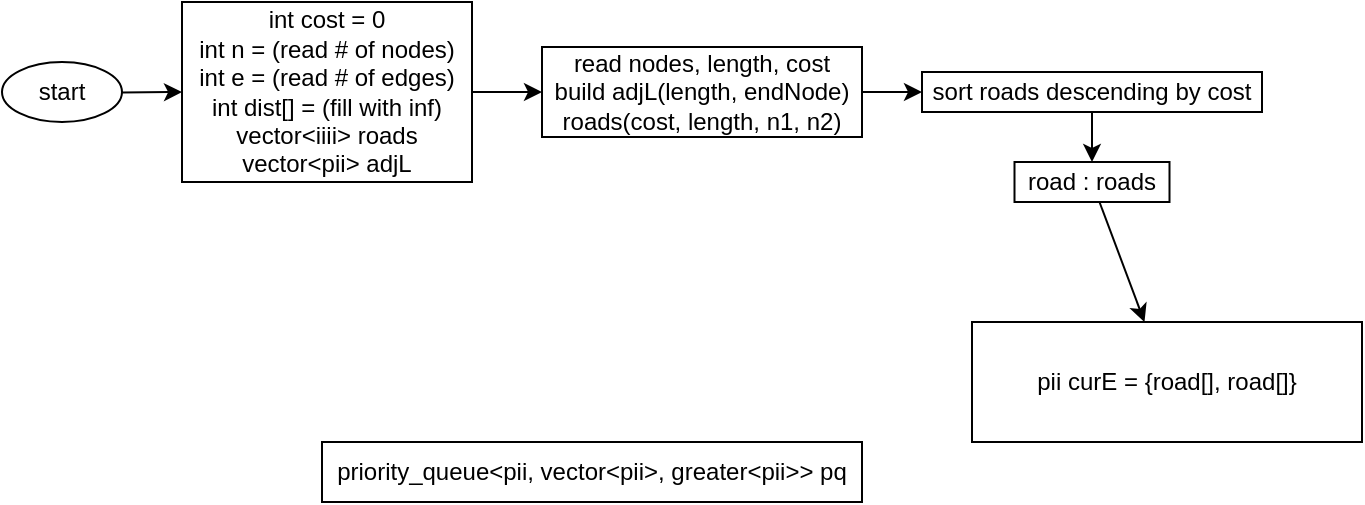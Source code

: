 <mxfile>
    <diagram id="jtU_-zmHkdvuyewqJRbE" name="main">
        <mxGraphModel dx="986" dy="433" grid="1" gridSize="10" guides="1" tooltips="1" connect="1" arrows="1" fold="1" page="1" pageScale="1" pageWidth="850" pageHeight="1100" math="0" shadow="0">
            <root>
                <mxCell id="0"/>
                <mxCell id="1" parent="0"/>
                <mxCell id="4" value="" style="edgeStyle=none;html=1;" parent="1" source="2" target="3" edge="1">
                    <mxGeometry relative="1" as="geometry"/>
                </mxCell>
                <mxCell id="2" value="start" style="ellipse;whiteSpace=wrap;html=1;" parent="1" vertex="1">
                    <mxGeometry x="50" y="70" width="60" height="30" as="geometry"/>
                </mxCell>
                <mxCell id="6" value="" style="edgeStyle=none;html=1;" parent="1" source="3" target="5" edge="1">
                    <mxGeometry relative="1" as="geometry"/>
                </mxCell>
                <mxCell id="3" value="int cost = 0&lt;br&gt;int n = (read # of nodes)&lt;br&gt;int e = (read # of edges)&lt;br&gt;int dist[] = (fill with inf)&lt;br&gt;vector&amp;lt;iiii&amp;gt; roads&lt;br&gt;vector&amp;lt;pii&amp;gt; adjL" style="whiteSpace=wrap;html=1;" parent="1" vertex="1">
                    <mxGeometry x="140" y="40" width="145" height="90" as="geometry"/>
                </mxCell>
                <mxCell id="8" value="" style="edgeStyle=none;html=1;" parent="1" source="5" target="7" edge="1">
                    <mxGeometry relative="1" as="geometry"/>
                </mxCell>
                <mxCell id="5" value="read nodes, length, cost&lt;br&gt;build adjL(length, endNode)&lt;br&gt;roads(cost, length, n1, n2)" style="whiteSpace=wrap;html=1;" parent="1" vertex="1">
                    <mxGeometry x="320" y="62.5" width="160" height="45" as="geometry"/>
                </mxCell>
                <mxCell id="-boMmvNvr1AOrZzYJFDh-13" value="" style="edgeStyle=none;html=1;" edge="1" parent="1" source="7" target="-boMmvNvr1AOrZzYJFDh-12">
                    <mxGeometry relative="1" as="geometry"/>
                </mxCell>
                <mxCell id="7" value="sort roads descending by cost" style="whiteSpace=wrap;html=1;" parent="1" vertex="1">
                    <mxGeometry x="510" y="75" width="170" height="20" as="geometry"/>
                </mxCell>
                <mxCell id="-boMmvNvr1AOrZzYJFDh-9" value="priority_queue&amp;lt;pii, vector&amp;lt;pii&amp;gt;, greater&amp;lt;pii&amp;gt;&amp;gt; pq" style="whiteSpace=wrap;html=1;" vertex="1" parent="1">
                    <mxGeometry x="210" y="260" width="270" height="30" as="geometry"/>
                </mxCell>
                <mxCell id="-boMmvNvr1AOrZzYJFDh-17" value="" style="edgeStyle=none;html=1;" edge="1" parent="1" source="-boMmvNvr1AOrZzYJFDh-12" target="-boMmvNvr1AOrZzYJFDh-16">
                    <mxGeometry relative="1" as="geometry"/>
                </mxCell>
                <mxCell id="-boMmvNvr1AOrZzYJFDh-12" value="road : roads" style="whiteSpace=wrap;html=1;" vertex="1" parent="1">
                    <mxGeometry x="556.25" y="120" width="77.5" height="20" as="geometry"/>
                </mxCell>
                <mxCell id="-boMmvNvr1AOrZzYJFDh-16" value="pii curE = {road[], road[]}" style="whiteSpace=wrap;html=1;" vertex="1" parent="1">
                    <mxGeometry x="535" y="200" width="195" height="60" as="geometry"/>
                </mxCell>
            </root>
        </mxGraphModel>
    </diagram>
    <diagram id="Fa8WVxmVWfJdRyGfKe2G" name="djikstra">
        <mxGraphModel dx="704" dy="433" grid="1" gridSize="10" guides="1" tooltips="1" connect="1" arrows="1" fold="1" page="1" pageScale="1" pageWidth="850" pageHeight="1100" math="0" shadow="0">
            <root>
                <mxCell id="0"/>
                <mxCell id="1" parent="0"/>
                <mxCell id="Tdbw_B9Rqf50DiGSj4Ff-1" value="" style="edgeStyle=none;html=1;" edge="1" parent="1" source="Tdbw_B9Rqf50DiGSj4Ff-2" target="Tdbw_B9Rqf50DiGSj4Ff-5">
                    <mxGeometry relative="1" as="geometry"/>
                </mxCell>
                <mxCell id="Tdbw_B9Rqf50DiGSj4Ff-2" value="pq.push({0, s})&lt;br&gt;dist[s] = 0" style="whiteSpace=wrap;html=1;" vertex="1" parent="1">
                    <mxGeometry x="323" y="120" width="102.5" height="30" as="geometry"/>
                </mxCell>
                <mxCell id="Tdbw_B9Rqf50DiGSj4Ff-3" value="Y" style="edgeStyle=none;html=1;" edge="1" parent="1" source="Tdbw_B9Rqf50DiGSj4Ff-5" target="Tdbw_B9Rqf50DiGSj4Ff-6">
                    <mxGeometry relative="1" as="geometry"/>
                </mxCell>
                <mxCell id="Tdbw_B9Rqf50DiGSj4Ff-4" value="N" style="edgeStyle=none;html=1;" edge="1" parent="1" source="Tdbw_B9Rqf50DiGSj4Ff-5" target="Tdbw_B9Rqf50DiGSj4Ff-8">
                    <mxGeometry relative="1" as="geometry"/>
                </mxCell>
                <mxCell id="Tdbw_B9Rqf50DiGSj4Ff-5" value="pq.empty()" style="rhombus;whiteSpace=wrap;html=1;" vertex="1" parent="1">
                    <mxGeometry x="331.75" y="170" width="85" height="45" as="geometry"/>
                </mxCell>
                <mxCell id="Tdbw_B9Rqf50DiGSj4Ff-6" value="print(dist[n-1])" style="whiteSpace=wrap;html=1;" vertex="1" parent="1">
                    <mxGeometry x="450" y="178.75" width="90.75" height="27.5" as="geometry"/>
                </mxCell>
                <mxCell id="Tdbw_B9Rqf50DiGSj4Ff-7" value="" style="edgeStyle=none;html=1;" edge="1" parent="1" source="Tdbw_B9Rqf50DiGSj4Ff-8" target="Tdbw_B9Rqf50DiGSj4Ff-11">
                    <mxGeometry relative="1" as="geometry"/>
                </mxCell>
                <mxCell id="Tdbw_B9Rqf50DiGSj4Ff-8" value="[d1, n1] = pq.top()&lt;br&gt;pq.pop()" style="whiteSpace=wrap;html=1;" vertex="1" parent="1">
                    <mxGeometry x="316.38" y="250" width="115.75" height="30" as="geometry"/>
                </mxCell>
                <mxCell id="Tdbw_B9Rqf50DiGSj4Ff-9" value="Y" style="edgeStyle=none;html=1;exitX=0;exitY=0.5;exitDx=0;exitDy=0;entryX=0;entryY=0.5;entryDx=0;entryDy=0;" edge="1" parent="1" source="Tdbw_B9Rqf50DiGSj4Ff-11" target="Tdbw_B9Rqf50DiGSj4Ff-5">
                    <mxGeometry relative="1" as="geometry">
                        <Array as="points">
                            <mxPoint x="290" y="250"/>
                        </Array>
                    </mxGeometry>
                </mxCell>
                <mxCell id="Tdbw_B9Rqf50DiGSj4Ff-10" value="N" style="edgeStyle=none;html=1;" edge="1" parent="1" source="Tdbw_B9Rqf50DiGSj4Ff-11" target="Tdbw_B9Rqf50DiGSj4Ff-13">
                    <mxGeometry relative="1" as="geometry"/>
                </mxCell>
                <mxCell id="Tdbw_B9Rqf50DiGSj4Ff-11" value="d1 &amp;gt; dist[n1]" style="rhombus;whiteSpace=wrap;html=1;" vertex="1" parent="1">
                    <mxGeometry x="326.38" y="300" width="95.75" height="35" as="geometry"/>
                </mxCell>
                <mxCell id="Tdbw_B9Rqf50DiGSj4Ff-12" value="" style="edgeStyle=none;html=1;" edge="1" parent="1" source="Tdbw_B9Rqf50DiGSj4Ff-13" target="Tdbw_B9Rqf50DiGSj4Ff-16">
                    <mxGeometry relative="1" as="geometry"/>
                </mxCell>
                <mxCell id="Tdbw_B9Rqf50DiGSj4Ff-13" value="[w, n2] : adjL[n1]" style="whiteSpace=wrap;html=1;" vertex="1" parent="1">
                    <mxGeometry x="460.01" y="306.25" width="110" height="22.5" as="geometry"/>
                </mxCell>
                <mxCell id="Tdbw_B9Rqf50DiGSj4Ff-15" value="" style="edgeStyle=none;html=1;" edge="1" parent="1" source="Tdbw_B9Rqf50DiGSj4Ff-16" target="Tdbw_B9Rqf50DiGSj4Ff-19">
                    <mxGeometry relative="1" as="geometry"/>
                </mxCell>
                <mxCell id="Tdbw_B9Rqf50DiGSj4Ff-16" value="d2 = d1 + w" style="whiteSpace=wrap;html=1;" vertex="1" parent="1">
                    <mxGeometry x="590" y="306.25" width="84.99" height="22.5" as="geometry"/>
                </mxCell>
                <mxCell id="Tdbw_B9Rqf50DiGSj4Ff-17" value="Y" style="edgeStyle=none;html=1;exitX=0;exitY=0.5;exitDx=0;exitDy=0;entryX=0;entryY=0.5;entryDx=0;entryDy=0;" edge="1" parent="1" source="Tdbw_B9Rqf50DiGSj4Ff-19" target="Tdbw_B9Rqf50DiGSj4Ff-5">
                    <mxGeometry relative="1" as="geometry">
                        <Array as="points">
                            <mxPoint x="190" y="330"/>
                        </Array>
                    </mxGeometry>
                </mxCell>
                <mxCell id="Tdbw_B9Rqf50DiGSj4Ff-18" value="N" style="edgeStyle=none;html=1;" edge="1" parent="1" source="Tdbw_B9Rqf50DiGSj4Ff-19" target="Tdbw_B9Rqf50DiGSj4Ff-21">
                    <mxGeometry relative="1" as="geometry"/>
                </mxCell>
                <mxCell id="Tdbw_B9Rqf50DiGSj4Ff-19" value="d2 &amp;gt;= dist[n2]" style="rhombus;whiteSpace=wrap;html=1;" vertex="1" parent="1">
                    <mxGeometry x="578.74" y="350" width="107.5" height="30" as="geometry"/>
                </mxCell>
                <mxCell id="Tdbw_B9Rqf50DiGSj4Ff-20" value="" style="edgeStyle=none;html=1;" edge="1" parent="1" source="Tdbw_B9Rqf50DiGSj4Ff-21" target="Tdbw_B9Rqf50DiGSj4Ff-22">
                    <mxGeometry relative="1" as="geometry"/>
                </mxCell>
                <mxCell id="Tdbw_B9Rqf50DiGSj4Ff-21" value="dist[n2] = d2" style="whiteSpace=wrap;html=1;" vertex="1" parent="1">
                    <mxGeometry x="720" y="353.75" width="80" height="22.5" as="geometry"/>
                </mxCell>
                <mxCell id="Tdbw_B9Rqf50DiGSj4Ff-22" value="pq.push({d2, n2})" style="whiteSpace=wrap;html=1;" vertex="1" parent="1">
                    <mxGeometry x="710" y="400" width="100" height="30" as="geometry"/>
                </mxCell>
            </root>
        </mxGraphModel>
    </diagram>
</mxfile>
